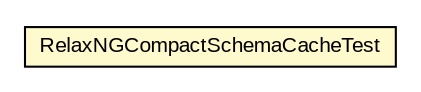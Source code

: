#!/usr/local/bin/dot
#
# Class diagram 
# Generated by UMLGraph version 5.1 (http://www.umlgraph.org/)
#

digraph G {
	edge [fontname="arial",fontsize=10,labelfontname="arial",labelfontsize=10];
	node [fontname="arial",fontsize=10,shape=plaintext];
	nodesep=0.25;
	ranksep=0.5;
	// com.helger.schematron.relaxng.RelaxNGCompactSchemaCacheTest
	c3005 [label=<<table title="com.helger.schematron.relaxng.RelaxNGCompactSchemaCacheTest" border="0" cellborder="1" cellspacing="0" cellpadding="2" port="p" bgcolor="lemonChiffon" href="./RelaxNGCompactSchemaCacheTest.html">
		<tr><td><table border="0" cellspacing="0" cellpadding="1">
<tr><td align="center" balign="center"> RelaxNGCompactSchemaCacheTest </td></tr>
		</table></td></tr>
		</table>>, fontname="arial", fontcolor="black", fontsize=10.0];
}

